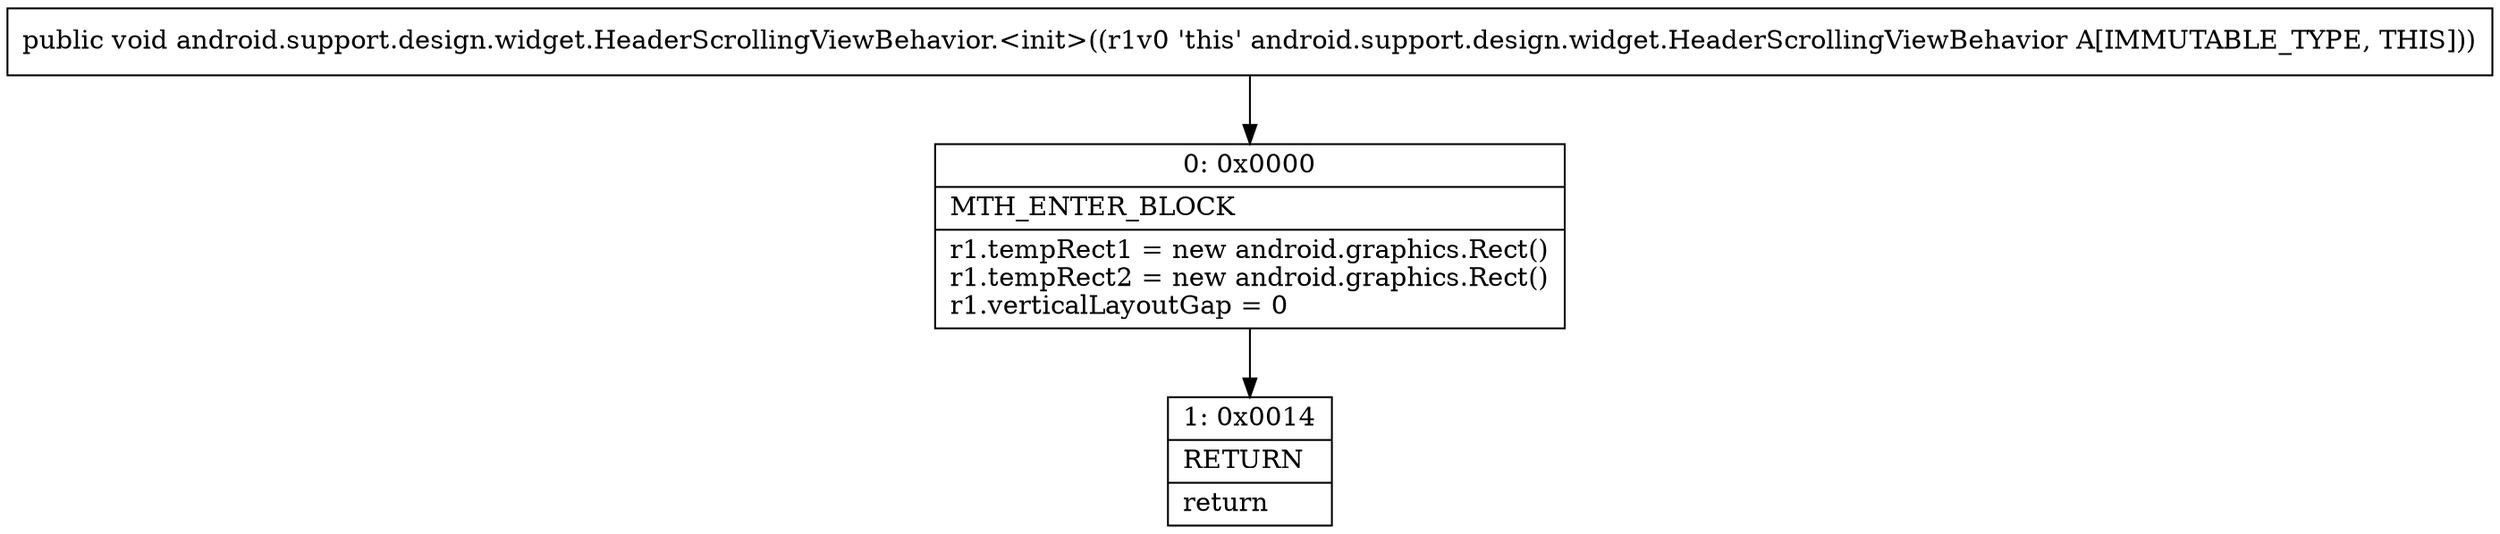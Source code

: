 digraph "CFG forandroid.support.design.widget.HeaderScrollingViewBehavior.\<init\>()V" {
Node_0 [shape=record,label="{0\:\ 0x0000|MTH_ENTER_BLOCK\l|r1.tempRect1 = new android.graphics.Rect()\lr1.tempRect2 = new android.graphics.Rect()\lr1.verticalLayoutGap = 0\l}"];
Node_1 [shape=record,label="{1\:\ 0x0014|RETURN\l|return\l}"];
MethodNode[shape=record,label="{public void android.support.design.widget.HeaderScrollingViewBehavior.\<init\>((r1v0 'this' android.support.design.widget.HeaderScrollingViewBehavior A[IMMUTABLE_TYPE, THIS])) }"];
MethodNode -> Node_0;
Node_0 -> Node_1;
}

